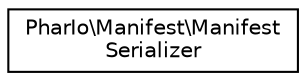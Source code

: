 digraph "Graphical Class Hierarchy"
{
  edge [fontname="Helvetica",fontsize="10",labelfontname="Helvetica",labelfontsize="10"];
  node [fontname="Helvetica",fontsize="10",shape=record];
  rankdir="LR";
  Node0 [label="PharIo\\Manifest\\Manifest\lSerializer",height=0.2,width=0.4,color="black", fillcolor="white", style="filled",URL="$classPharIo_1_1Manifest_1_1ManifestSerializer.html"];
}
